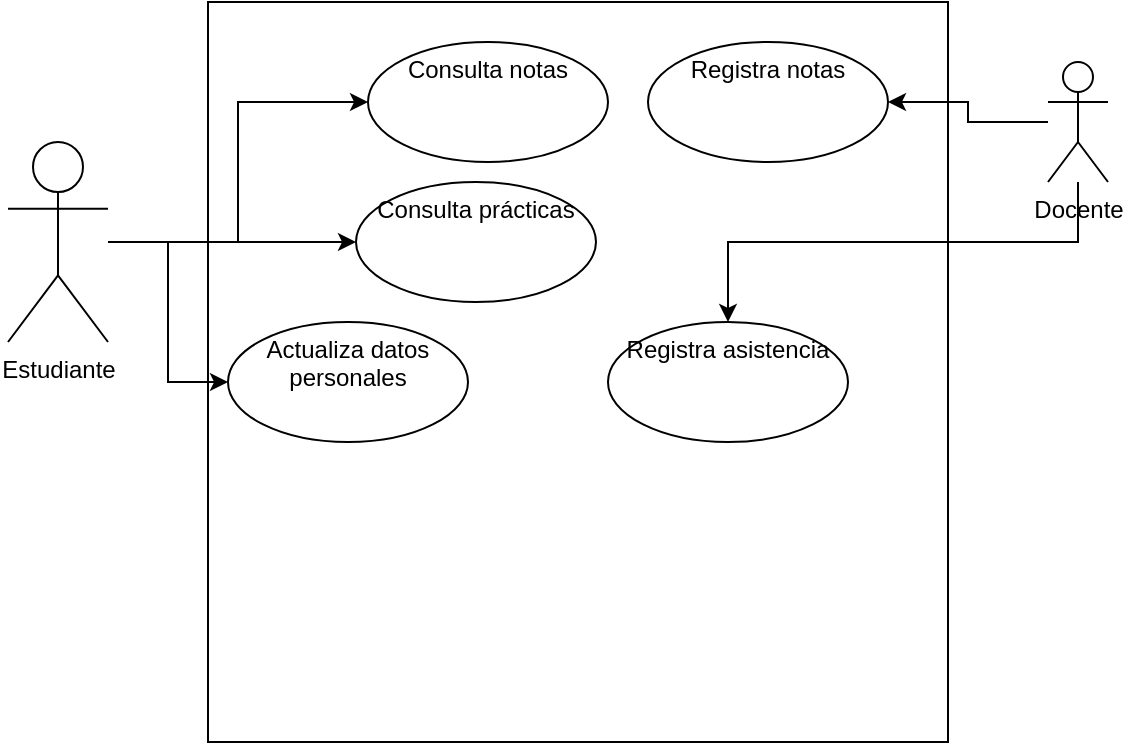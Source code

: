 <mxfile version="18.0.4" type="github">
  <diagram id="979D2GkDzh6TF1tMnSZK" name="Page-1">
    <mxGraphModel dx="868" dy="450" grid="1" gridSize="10" guides="1" tooltips="1" connect="1" arrows="1" fold="1" page="1" pageScale="1" pageWidth="827" pageHeight="1169" math="0" shadow="0">
      <root>
        <mxCell id="0" />
        <mxCell id="1" parent="0" />
        <mxCell id="21N-k8chx8FWT6o2VpNl-9" value="" style="whiteSpace=wrap;html=1;aspect=fixed;" vertex="1" parent="1">
          <mxGeometry x="220" y="20" width="370" height="370" as="geometry" />
        </mxCell>
        <mxCell id="21N-k8chx8FWT6o2VpNl-15" value="" style="edgeStyle=orthogonalEdgeStyle;rounded=0;orthogonalLoop=1;jettySize=auto;html=1;" edge="1" parent="1" source="21N-k8chx8FWT6o2VpNl-2" target="21N-k8chx8FWT6o2VpNl-14">
          <mxGeometry relative="1" as="geometry" />
        </mxCell>
        <mxCell id="21N-k8chx8FWT6o2VpNl-17" value="" style="edgeStyle=orthogonalEdgeStyle;rounded=0;orthogonalLoop=1;jettySize=auto;html=1;" edge="1" parent="1" source="21N-k8chx8FWT6o2VpNl-2" target="21N-k8chx8FWT6o2VpNl-16">
          <mxGeometry relative="1" as="geometry" />
        </mxCell>
        <mxCell id="21N-k8chx8FWT6o2VpNl-19" value="" style="edgeStyle=orthogonalEdgeStyle;rounded=0;orthogonalLoop=1;jettySize=auto;html=1;" edge="1" parent="1" source="21N-k8chx8FWT6o2VpNl-2" target="21N-k8chx8FWT6o2VpNl-18">
          <mxGeometry relative="1" as="geometry" />
        </mxCell>
        <mxCell id="21N-k8chx8FWT6o2VpNl-2" value="Estudiante" style="shape=umlActor;verticalLabelPosition=bottom;verticalAlign=top;html=1;outlineConnect=0;" vertex="1" parent="1">
          <mxGeometry x="120" y="90" width="50" height="100" as="geometry" />
        </mxCell>
        <mxCell id="21N-k8chx8FWT6o2VpNl-14" value="Consulta notas" style="ellipse;whiteSpace=wrap;html=1;verticalAlign=top;" vertex="1" parent="1">
          <mxGeometry x="300" y="40" width="120" height="60" as="geometry" />
        </mxCell>
        <mxCell id="21N-k8chx8FWT6o2VpNl-16" value="Consulta prácticas" style="ellipse;whiteSpace=wrap;html=1;verticalAlign=top;" vertex="1" parent="1">
          <mxGeometry x="294" y="110" width="120" height="60" as="geometry" />
        </mxCell>
        <mxCell id="21N-k8chx8FWT6o2VpNl-18" value="Actualiza datos personales" style="ellipse;whiteSpace=wrap;html=1;verticalAlign=top;" vertex="1" parent="1">
          <mxGeometry x="230" y="180" width="120" height="60" as="geometry" />
        </mxCell>
        <mxCell id="21N-k8chx8FWT6o2VpNl-23" value="" style="edgeStyle=orthogonalEdgeStyle;rounded=0;orthogonalLoop=1;jettySize=auto;html=1;" edge="1" parent="1" source="21N-k8chx8FWT6o2VpNl-21" target="21N-k8chx8FWT6o2VpNl-22">
          <mxGeometry relative="1" as="geometry" />
        </mxCell>
        <mxCell id="21N-k8chx8FWT6o2VpNl-25" value="" style="edgeStyle=orthogonalEdgeStyle;rounded=0;orthogonalLoop=1;jettySize=auto;html=1;" edge="1" parent="1" source="21N-k8chx8FWT6o2VpNl-21" target="21N-k8chx8FWT6o2VpNl-24">
          <mxGeometry relative="1" as="geometry">
            <Array as="points">
              <mxPoint x="655" y="140" />
              <mxPoint x="480" y="140" />
            </Array>
          </mxGeometry>
        </mxCell>
        <mxCell id="21N-k8chx8FWT6o2VpNl-21" value="Docente" style="shape=umlActor;verticalLabelPosition=bottom;verticalAlign=top;html=1;outlineConnect=0;" vertex="1" parent="1">
          <mxGeometry x="640" y="50" width="30" height="60" as="geometry" />
        </mxCell>
        <mxCell id="21N-k8chx8FWT6o2VpNl-22" value="Registra notas" style="ellipse;whiteSpace=wrap;html=1;verticalAlign=top;" vertex="1" parent="1">
          <mxGeometry x="440" y="40" width="120" height="60" as="geometry" />
        </mxCell>
        <mxCell id="21N-k8chx8FWT6o2VpNl-24" value="Registra asistencia" style="ellipse;whiteSpace=wrap;html=1;verticalAlign=top;" vertex="1" parent="1">
          <mxGeometry x="420" y="180" width="120" height="60" as="geometry" />
        </mxCell>
      </root>
    </mxGraphModel>
  </diagram>
</mxfile>
